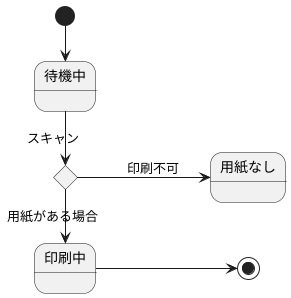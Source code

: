 @startuml
left to right direction
[*] -right-> 待機中
state c <<choice>>
state c <<choice>>
待機中 -right-> c :スキャン
c -right-> 印刷中 : 用紙がある場合
c --> 用紙なし : 印刷不可
印刷中 --> [*]
@enduml
